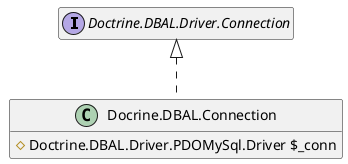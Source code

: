 @startuml
set namespaceSeparator none
hide empty members
hide empty methods

interface Doctrine.DBAL.Driver.Connection

class Docrine.DBAL.Connection implements Doctrine.DBAL.Driver.Connection {
  #Doctrine.DBAL.Driver.PDOMySql.Driver $_conn
}
@enduml
